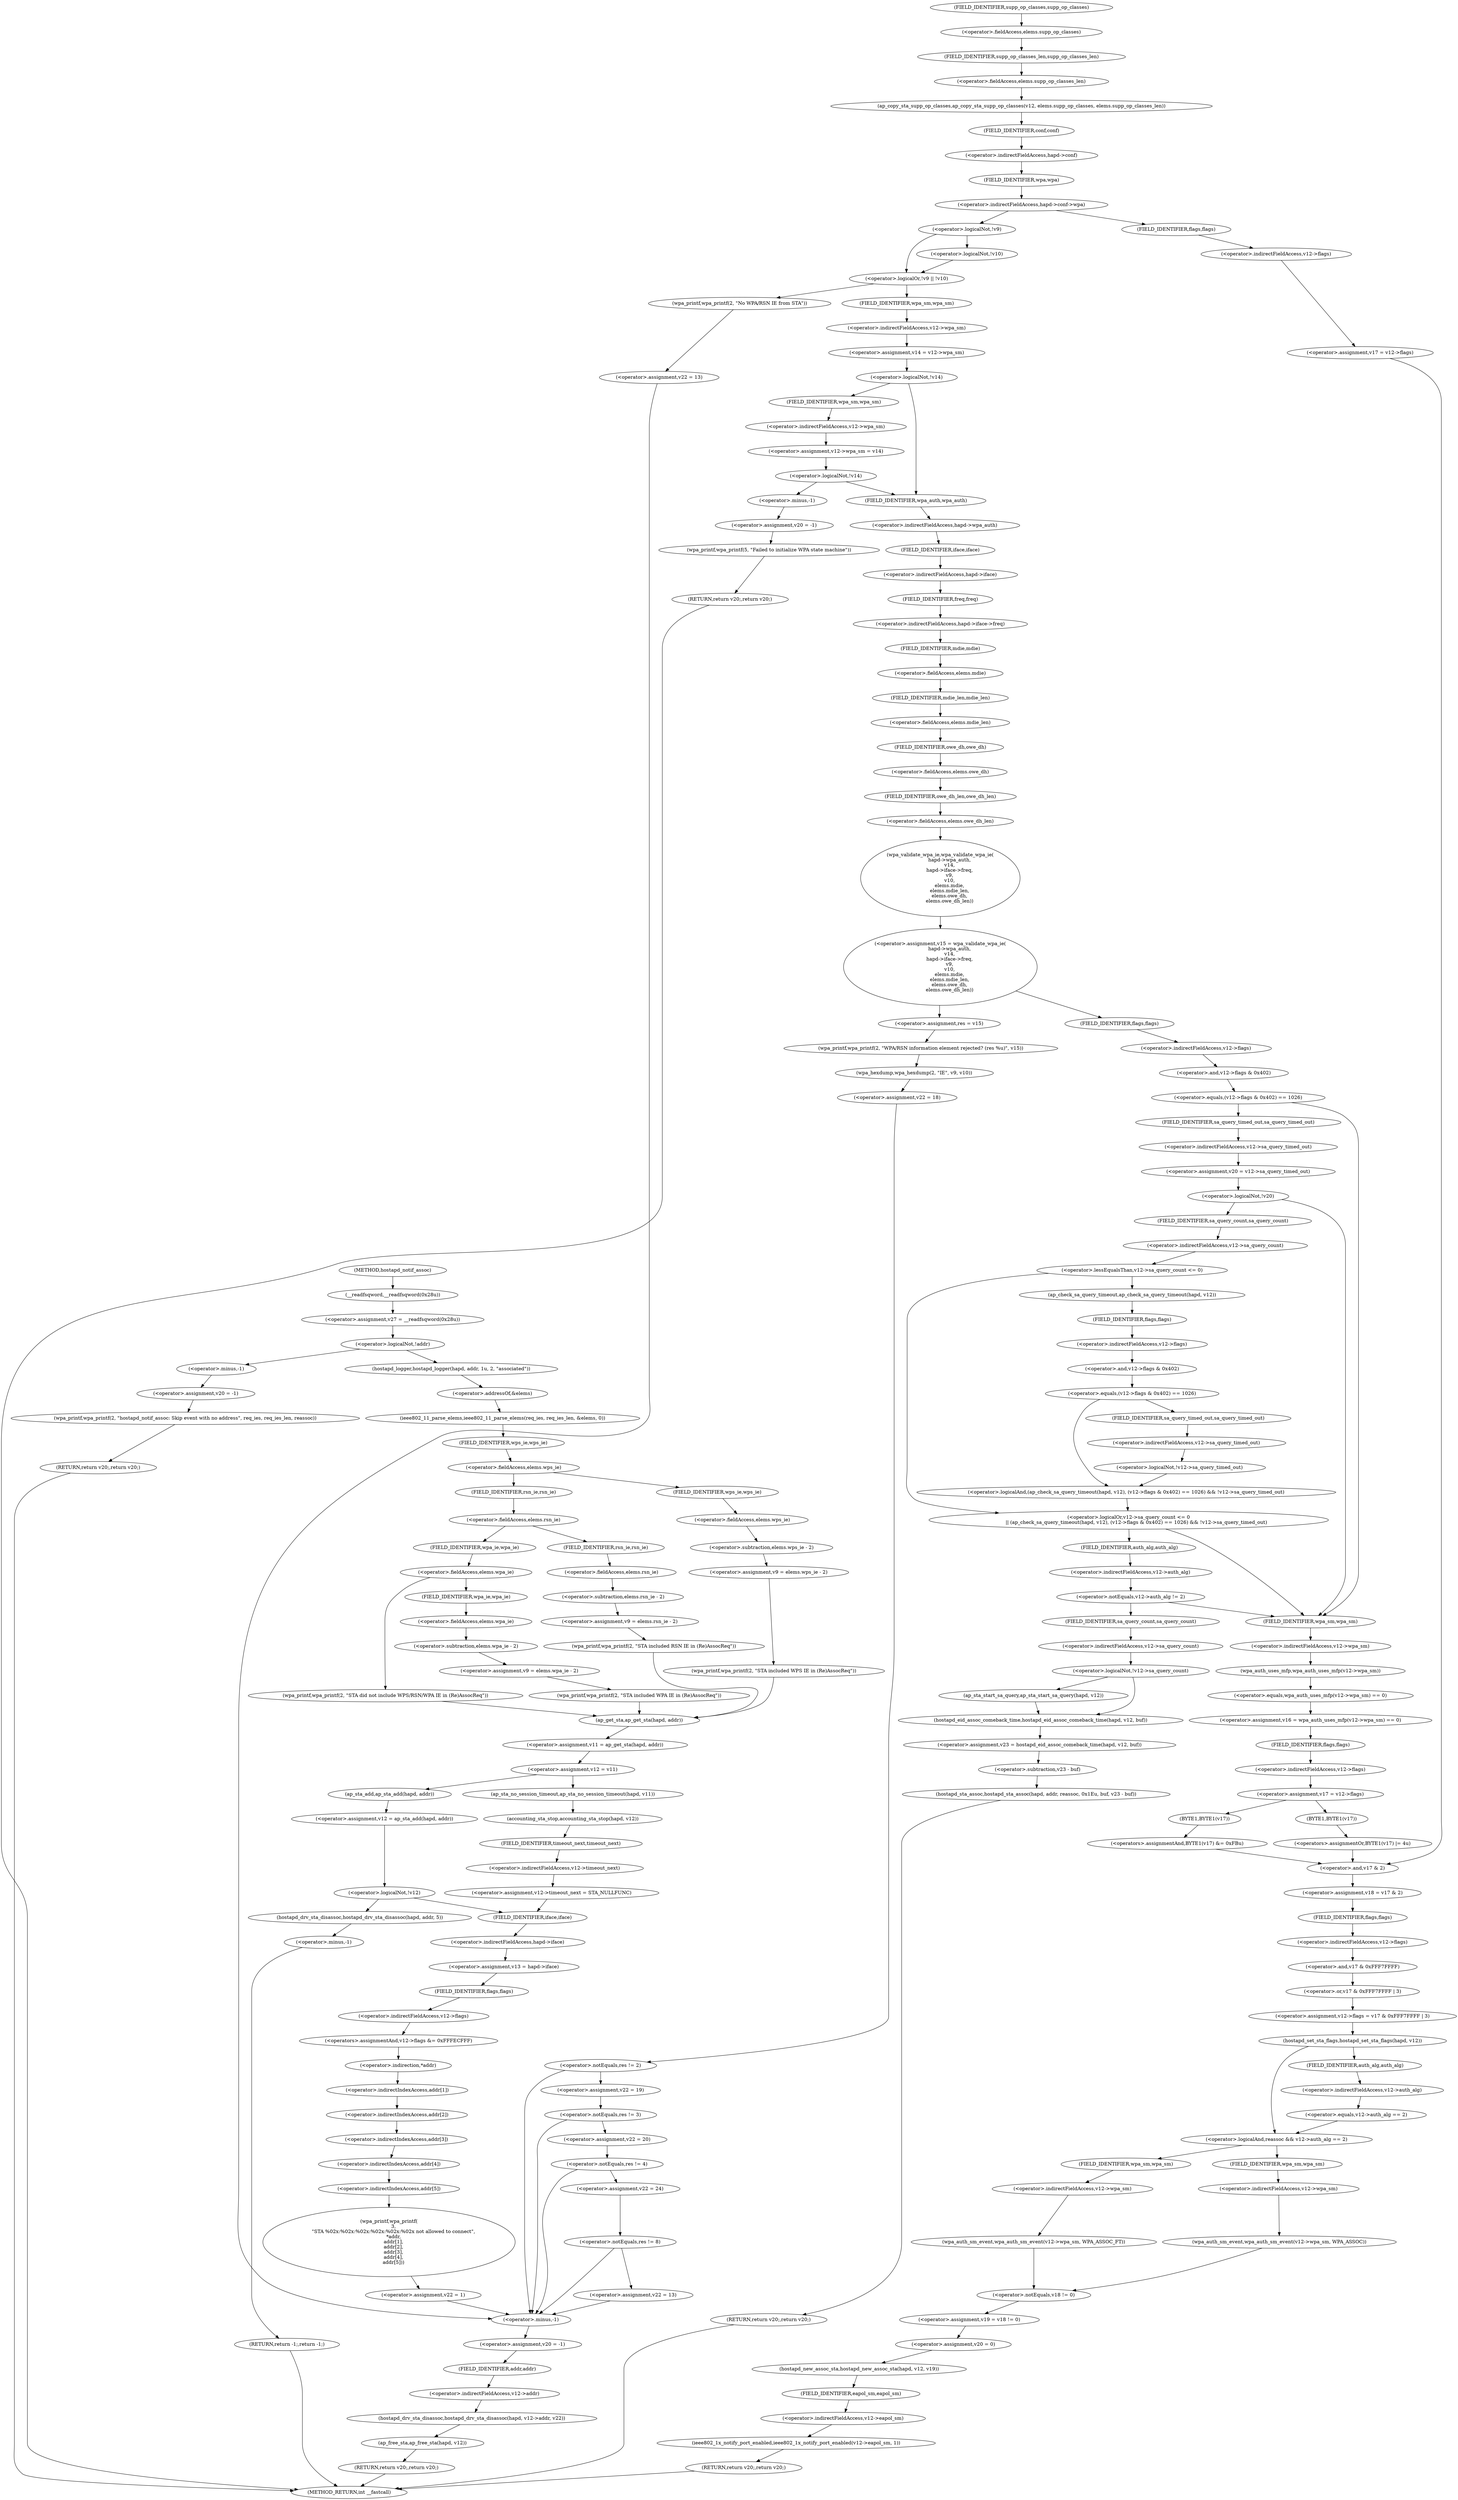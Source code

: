 digraph hostapd_notif_assoc {  
"1000144" [label = "(<operator>.assignment,v27 = __readfsqword(0x28u))" ]
"1000146" [label = "(__readfsqword,__readfsqword(0x28u))" ]
"1000149" [label = "(<operator>.logicalNot,!addr)" ]
"1000152" [label = "(<operator>.assignment,v20 = -1)" ]
"1000154" [label = "(<operator>.minus,-1)" ]
"1000156" [label = "(wpa_printf,wpa_printf(2, \"hostapd_notif_assoc: Skip event with no address\", req_ies, req_ies_len, reassoc))" ]
"1000162" [label = "(RETURN,return v20;,return v20;)" ]
"1000164" [label = "(hostapd_logger,hostapd_logger(hapd, addr, 1u, 2, \"associated\"))" ]
"1000170" [label = "(ieee802_11_parse_elems,ieee802_11_parse_elems(req_ies, req_ies_len, &elems, 0))" ]
"1000173" [label = "(<operator>.addressOf,&elems)" ]
"1000177" [label = "(<operator>.fieldAccess,elems.wps_ie)" ]
"1000179" [label = "(FIELD_IDENTIFIER,wps_ie,wps_ie)" ]
"1000181" [label = "(<operator>.assignment,v9 = elems.wps_ie - 2)" ]
"1000183" [label = "(<operator>.subtraction,elems.wps_ie - 2)" ]
"1000184" [label = "(<operator>.fieldAccess,elems.wps_ie)" ]
"1000186" [label = "(FIELD_IDENTIFIER,wps_ie,wps_ie)" ]
"1000189" [label = "(wpa_printf,wpa_printf(2, \"STA included WPS IE in (Re)AssocReq\"))" ]
"1000194" [label = "(<operator>.fieldAccess,elems.rsn_ie)" ]
"1000196" [label = "(FIELD_IDENTIFIER,rsn_ie,rsn_ie)" ]
"1000198" [label = "(<operator>.assignment,v9 = elems.rsn_ie - 2)" ]
"1000200" [label = "(<operator>.subtraction,elems.rsn_ie - 2)" ]
"1000201" [label = "(<operator>.fieldAccess,elems.rsn_ie)" ]
"1000203" [label = "(FIELD_IDENTIFIER,rsn_ie,rsn_ie)" ]
"1000206" [label = "(wpa_printf,wpa_printf(2, \"STA included RSN IE in (Re)AssocReq\"))" ]
"1000211" [label = "(<operator>.fieldAccess,elems.wpa_ie)" ]
"1000213" [label = "(FIELD_IDENTIFIER,wpa_ie,wpa_ie)" ]
"1000215" [label = "(<operator>.assignment,v9 = elems.wpa_ie - 2)" ]
"1000217" [label = "(<operator>.subtraction,elems.wpa_ie - 2)" ]
"1000218" [label = "(<operator>.fieldAccess,elems.wpa_ie)" ]
"1000220" [label = "(FIELD_IDENTIFIER,wpa_ie,wpa_ie)" ]
"1000223" [label = "(wpa_printf,wpa_printf(2, \"STA included WPA IE in (Re)AssocReq\"))" ]
"1000230" [label = "(wpa_printf,wpa_printf(2, \"STA did not include WPS/RSN/WPA IE in (Re)AssocReq\"))" ]
"1000233" [label = "(<operator>.assignment,v11 = ap_get_sta(hapd, addr))" ]
"1000235" [label = "(ap_get_sta,ap_get_sta(hapd, addr))" ]
"1000238" [label = "(<operator>.assignment,v12 = v11)" ]
"1000244" [label = "(ap_sta_no_session_timeout,ap_sta_no_session_timeout(hapd, v11))" ]
"1000247" [label = "(accounting_sta_stop,accounting_sta_stop(hapd, v12))" ]
"1000250" [label = "(<operator>.assignment,v12->timeout_next = STA_NULLFUNC)" ]
"1000251" [label = "(<operator>.indirectFieldAccess,v12->timeout_next)" ]
"1000253" [label = "(FIELD_IDENTIFIER,timeout_next,timeout_next)" ]
"1000257" [label = "(<operator>.assignment,v12 = ap_sta_add(hapd, addr))" ]
"1000259" [label = "(ap_sta_add,ap_sta_add(hapd, addr))" ]
"1000263" [label = "(<operator>.logicalNot,!v12)" ]
"1000266" [label = "(hostapd_drv_sta_disassoc,hostapd_drv_sta_disassoc(hapd, addr, 5))" ]
"1000270" [label = "(RETURN,return -1;,return -1;)" ]
"1000271" [label = "(<operator>.minus,-1)" ]
"1000273" [label = "(<operator>.assignment,v13 = hapd->iface)" ]
"1000275" [label = "(<operator>.indirectFieldAccess,hapd->iface)" ]
"1000277" [label = "(FIELD_IDENTIFIER,iface,iface)" ]
"1000278" [label = "(<operators>.assignmentAnd,v12->flags &= 0xFFFECFFF)" ]
"1000279" [label = "(<operator>.indirectFieldAccess,v12->flags)" ]
"1000281" [label = "(FIELD_IDENTIFIER,flags,flags)" ]
"1000284" [label = "(wpa_printf,wpa_printf(\n      3,\n      \"STA %02x:%02x:%02x:%02x:%02x:%02x not allowed to connect\",\n      *addr,\n      addr[1],\n      addr[2],\n      addr[3],\n      addr[4],\n      addr[5]))" ]
"1000287" [label = "(<operator>.indirection,*addr)" ]
"1000289" [label = "(<operator>.indirectIndexAccess,addr[1])" ]
"1000292" [label = "(<operator>.indirectIndexAccess,addr[2])" ]
"1000295" [label = "(<operator>.indirectIndexAccess,addr[3])" ]
"1000298" [label = "(<operator>.indirectIndexAccess,addr[4])" ]
"1000301" [label = "(<operator>.indirectIndexAccess,addr[5])" ]
"1000304" [label = "(<operator>.assignment,v22 = 1)" ]
"1000308" [label = "(<operator>.assignment,v20 = -1)" ]
"1000310" [label = "(<operator>.minus,-1)" ]
"1000312" [label = "(hostapd_drv_sta_disassoc,hostapd_drv_sta_disassoc(hapd, v12->addr, v22))" ]
"1000314" [label = "(<operator>.indirectFieldAccess,v12->addr)" ]
"1000316" [label = "(FIELD_IDENTIFIER,addr,addr)" ]
"1000318" [label = "(ap_free_sta,ap_free_sta(hapd, v12))" ]
"1000321" [label = "(RETURN,return v20;,return v20;)" ]
"1000323" [label = "(ap_copy_sta_supp_op_classes,ap_copy_sta_supp_op_classes(v12, elems.supp_op_classes, elems.supp_op_classes_len))" ]
"1000325" [label = "(<operator>.fieldAccess,elems.supp_op_classes)" ]
"1000327" [label = "(FIELD_IDENTIFIER,supp_op_classes,supp_op_classes)" ]
"1000328" [label = "(<operator>.fieldAccess,elems.supp_op_classes_len)" ]
"1000330" [label = "(FIELD_IDENTIFIER,supp_op_classes_len,supp_op_classes_len)" ]
"1000332" [label = "(<operator>.indirectFieldAccess,hapd->conf->wpa)" ]
"1000333" [label = "(<operator>.indirectFieldAccess,hapd->conf)" ]
"1000335" [label = "(FIELD_IDENTIFIER,conf,conf)" ]
"1000336" [label = "(FIELD_IDENTIFIER,wpa,wpa)" ]
"1000339" [label = "(<operator>.logicalOr,!v9 || !v10)" ]
"1000340" [label = "(<operator>.logicalNot,!v9)" ]
"1000342" [label = "(<operator>.logicalNot,!v10)" ]
"1000345" [label = "(wpa_printf,wpa_printf(2, \"No WPA/RSN IE from STA\"))" ]
"1000348" [label = "(<operator>.assignment,v22 = 13)" ]
"1000352" [label = "(<operator>.assignment,v14 = v12->wpa_sm)" ]
"1000354" [label = "(<operator>.indirectFieldAccess,v12->wpa_sm)" ]
"1000356" [label = "(FIELD_IDENTIFIER,wpa_sm,wpa_sm)" ]
"1000358" [label = "(<operator>.logicalNot,!v14)" ]
"1000361" [label = "(<operator>.assignment,v12->wpa_sm = v14)" ]
"1000362" [label = "(<operator>.indirectFieldAccess,v12->wpa_sm)" ]
"1000364" [label = "(FIELD_IDENTIFIER,wpa_sm,wpa_sm)" ]
"1000367" [label = "(<operator>.logicalNot,!v14)" ]
"1000370" [label = "(<operator>.assignment,v20 = -1)" ]
"1000372" [label = "(<operator>.minus,-1)" ]
"1000374" [label = "(wpa_printf,wpa_printf(5, \"Failed to initialize WPA state machine\"))" ]
"1000377" [label = "(RETURN,return v20;,return v20;)" ]
"1000379" [label = "(<operator>.assignment,v15 = wpa_validate_wpa_ie(\n            hapd->wpa_auth,\n            v14,\n            hapd->iface->freq,\n            v9,\n            v10,\n            elems.mdie,\n            elems.mdie_len,\n            elems.owe_dh,\n            elems.owe_dh_len))" ]
"1000381" [label = "(wpa_validate_wpa_ie,wpa_validate_wpa_ie(\n            hapd->wpa_auth,\n            v14,\n            hapd->iface->freq,\n            v9,\n            v10,\n            elems.mdie,\n            elems.mdie_len,\n            elems.owe_dh,\n            elems.owe_dh_len))" ]
"1000382" [label = "(<operator>.indirectFieldAccess,hapd->wpa_auth)" ]
"1000384" [label = "(FIELD_IDENTIFIER,wpa_auth,wpa_auth)" ]
"1000386" [label = "(<operator>.indirectFieldAccess,hapd->iface->freq)" ]
"1000387" [label = "(<operator>.indirectFieldAccess,hapd->iface)" ]
"1000389" [label = "(FIELD_IDENTIFIER,iface,iface)" ]
"1000390" [label = "(FIELD_IDENTIFIER,freq,freq)" ]
"1000393" [label = "(<operator>.fieldAccess,elems.mdie)" ]
"1000395" [label = "(FIELD_IDENTIFIER,mdie,mdie)" ]
"1000396" [label = "(<operator>.fieldAccess,elems.mdie_len)" ]
"1000398" [label = "(FIELD_IDENTIFIER,mdie_len,mdie_len)" ]
"1000399" [label = "(<operator>.fieldAccess,elems.owe_dh)" ]
"1000401" [label = "(FIELD_IDENTIFIER,owe_dh,owe_dh)" ]
"1000402" [label = "(<operator>.fieldAccess,elems.owe_dh_len)" ]
"1000404" [label = "(FIELD_IDENTIFIER,owe_dh_len,owe_dh_len)" ]
"1000408" [label = "(<operator>.assignment,res = v15)" ]
"1000411" [label = "(wpa_printf,wpa_printf(2, \"WPA/RSN information element rejected? (res %u)\", v15))" ]
"1000415" [label = "(wpa_hexdump,wpa_hexdump(2, \"IE\", v9, v10))" ]
"1000420" [label = "(<operator>.assignment,v22 = 18)" ]
"1000424" [label = "(<operator>.notEquals,res != 2)" ]
"1000428" [label = "(<operator>.assignment,v22 = 19)" ]
"1000432" [label = "(<operator>.notEquals,res != 3)" ]
"1000436" [label = "(<operator>.assignment,v22 = 20)" ]
"1000440" [label = "(<operator>.notEquals,res != 4)" ]
"1000444" [label = "(<operator>.assignment,v22 = 24)" ]
"1000448" [label = "(<operator>.notEquals,res != 8)" ]
"1000451" [label = "(<operator>.assignment,v22 = 13)" ]
"1000456" [label = "(<operator>.equals,(v12->flags & 0x402) == 1026)" ]
"1000457" [label = "(<operator>.and,v12->flags & 0x402)" ]
"1000458" [label = "(<operator>.indirectFieldAccess,v12->flags)" ]
"1000460" [label = "(FIELD_IDENTIFIER,flags,flags)" ]
"1000464" [label = "(<operator>.assignment,v20 = v12->sa_query_timed_out)" ]
"1000466" [label = "(<operator>.indirectFieldAccess,v12->sa_query_timed_out)" ]
"1000468" [label = "(FIELD_IDENTIFIER,sa_query_timed_out,sa_query_timed_out)" ]
"1000470" [label = "(<operator>.logicalNot,!v20)" ]
"1000474" [label = "(<operator>.logicalOr,v12->sa_query_count <= 0\n          || (ap_check_sa_query_timeout(hapd, v12), (v12->flags & 0x402) == 1026) && !v12->sa_query_timed_out)" ]
"1000475" [label = "(<operator>.lessEqualsThan,v12->sa_query_count <= 0)" ]
"1000476" [label = "(<operator>.indirectFieldAccess,v12->sa_query_count)" ]
"1000478" [label = "(FIELD_IDENTIFIER,sa_query_count,sa_query_count)" ]
"1000480" [label = "(<operator>.logicalAnd,(ap_check_sa_query_timeout(hapd, v12), (v12->flags & 0x402) == 1026) && !v12->sa_query_timed_out)" ]
"1000482" [label = "(ap_check_sa_query_timeout,ap_check_sa_query_timeout(hapd, v12))" ]
"1000485" [label = "(<operator>.equals,(v12->flags & 0x402) == 1026)" ]
"1000486" [label = "(<operator>.and,v12->flags & 0x402)" ]
"1000487" [label = "(<operator>.indirectFieldAccess,v12->flags)" ]
"1000489" [label = "(FIELD_IDENTIFIER,flags,flags)" ]
"1000492" [label = "(<operator>.logicalNot,!v12->sa_query_timed_out)" ]
"1000493" [label = "(<operator>.indirectFieldAccess,v12->sa_query_timed_out)" ]
"1000495" [label = "(FIELD_IDENTIFIER,sa_query_timed_out,sa_query_timed_out)" ]
"1000498" [label = "(<operator>.notEquals,v12->auth_alg != 2)" ]
"1000499" [label = "(<operator>.indirectFieldAccess,v12->auth_alg)" ]
"1000501" [label = "(FIELD_IDENTIFIER,auth_alg,auth_alg)" ]
"1000505" [label = "(<operator>.logicalNot,!v12->sa_query_count)" ]
"1000506" [label = "(<operator>.indirectFieldAccess,v12->sa_query_count)" ]
"1000508" [label = "(FIELD_IDENTIFIER,sa_query_count,sa_query_count)" ]
"1000509" [label = "(ap_sta_start_sa_query,ap_sta_start_sa_query(hapd, v12))" ]
"1000512" [label = "(<operator>.assignment,v23 = hostapd_eid_assoc_comeback_time(hapd, v12, buf))" ]
"1000514" [label = "(hostapd_eid_assoc_comeback_time,hostapd_eid_assoc_comeback_time(hapd, v12, buf))" ]
"1000518" [label = "(hostapd_sta_assoc,hostapd_sta_assoc(hapd, addr, reassoc, 0x1Eu, buf, v23 - buf))" ]
"1000524" [label = "(<operator>.subtraction,v23 - buf)" ]
"1000527" [label = "(RETURN,return v20;,return v20;)" ]
"1000529" [label = "(<operator>.assignment,v16 = wpa_auth_uses_mfp(v12->wpa_sm) == 0)" ]
"1000531" [label = "(<operator>.equals,wpa_auth_uses_mfp(v12->wpa_sm) == 0)" ]
"1000532" [label = "(wpa_auth_uses_mfp,wpa_auth_uses_mfp(v12->wpa_sm))" ]
"1000533" [label = "(<operator>.indirectFieldAccess,v12->wpa_sm)" ]
"1000535" [label = "(FIELD_IDENTIFIER,wpa_sm,wpa_sm)" ]
"1000537" [label = "(<operator>.assignment,v17 = v12->flags)" ]
"1000539" [label = "(<operator>.indirectFieldAccess,v12->flags)" ]
"1000541" [label = "(FIELD_IDENTIFIER,flags,flags)" ]
"1000544" [label = "(<operators>.assignmentAnd,BYTE1(v17) &= 0xFBu)" ]
"1000545" [label = "(BYTE1,BYTE1(v17))" ]
"1000549" [label = "(<operators>.assignmentOr,BYTE1(v17) |= 4u)" ]
"1000550" [label = "(BYTE1,BYTE1(v17))" ]
"1000555" [label = "(<operator>.assignment,v17 = v12->flags)" ]
"1000557" [label = "(<operator>.indirectFieldAccess,v12->flags)" ]
"1000559" [label = "(FIELD_IDENTIFIER,flags,flags)" ]
"1000560" [label = "(<operator>.assignment,v18 = v17 & 2)" ]
"1000562" [label = "(<operator>.and,v17 & 2)" ]
"1000565" [label = "(<operator>.assignment,v12->flags = v17 & 0xFFF7FFFF | 3)" ]
"1000566" [label = "(<operator>.indirectFieldAccess,v12->flags)" ]
"1000568" [label = "(FIELD_IDENTIFIER,flags,flags)" ]
"1000569" [label = "(<operator>.or,v17 & 0xFFF7FFFF | 3)" ]
"1000570" [label = "(<operator>.and,v17 & 0xFFF7FFFF)" ]
"1000574" [label = "(hostapd_set_sta_flags,hostapd_set_sta_flags(hapd, v12))" ]
"1000578" [label = "(<operator>.logicalAnd,reassoc && v12->auth_alg == 2)" ]
"1000580" [label = "(<operator>.equals,v12->auth_alg == 2)" ]
"1000581" [label = "(<operator>.indirectFieldAccess,v12->auth_alg)" ]
"1000583" [label = "(FIELD_IDENTIFIER,auth_alg,auth_alg)" ]
"1000585" [label = "(wpa_auth_sm_event,wpa_auth_sm_event(v12->wpa_sm, WPA_ASSOC_FT))" ]
"1000586" [label = "(<operator>.indirectFieldAccess,v12->wpa_sm)" ]
"1000588" [label = "(FIELD_IDENTIFIER,wpa_sm,wpa_sm)" ]
"1000591" [label = "(wpa_auth_sm_event,wpa_auth_sm_event(v12->wpa_sm, WPA_ASSOC))" ]
"1000592" [label = "(<operator>.indirectFieldAccess,v12->wpa_sm)" ]
"1000594" [label = "(FIELD_IDENTIFIER,wpa_sm,wpa_sm)" ]
"1000596" [label = "(<operator>.assignment,v19 = v18 != 0)" ]
"1000598" [label = "(<operator>.notEquals,v18 != 0)" ]
"1000601" [label = "(<operator>.assignment,v20 = 0)" ]
"1000604" [label = "(hostapd_new_assoc_sta,hostapd_new_assoc_sta(hapd, v12, v19))" ]
"1000608" [label = "(ieee802_1x_notify_port_enabled,ieee802_1x_notify_port_enabled(v12->eapol_sm, 1))" ]
"1000609" [label = "(<operator>.indirectFieldAccess,v12->eapol_sm)" ]
"1000611" [label = "(FIELD_IDENTIFIER,eapol_sm,eapol_sm)" ]
"1000613" [label = "(RETURN,return v20;,return v20;)" ]
"1000119" [label = "(METHOD,hostapd_notif_assoc)" ]
"1000615" [label = "(METHOD_RETURN,int __fastcall)" ]
  "1000144" -> "1000149" 
  "1000146" -> "1000144" 
  "1000149" -> "1000154" 
  "1000149" -> "1000164" 
  "1000152" -> "1000156" 
  "1000154" -> "1000152" 
  "1000156" -> "1000162" 
  "1000162" -> "1000615" 
  "1000164" -> "1000173" 
  "1000170" -> "1000179" 
  "1000173" -> "1000170" 
  "1000177" -> "1000186" 
  "1000177" -> "1000196" 
  "1000179" -> "1000177" 
  "1000181" -> "1000189" 
  "1000183" -> "1000181" 
  "1000184" -> "1000183" 
  "1000186" -> "1000184" 
  "1000189" -> "1000235" 
  "1000194" -> "1000203" 
  "1000194" -> "1000213" 
  "1000196" -> "1000194" 
  "1000198" -> "1000206" 
  "1000200" -> "1000198" 
  "1000201" -> "1000200" 
  "1000203" -> "1000201" 
  "1000206" -> "1000235" 
  "1000211" -> "1000220" 
  "1000211" -> "1000230" 
  "1000213" -> "1000211" 
  "1000215" -> "1000223" 
  "1000217" -> "1000215" 
  "1000218" -> "1000217" 
  "1000220" -> "1000218" 
  "1000223" -> "1000235" 
  "1000230" -> "1000235" 
  "1000233" -> "1000238" 
  "1000235" -> "1000233" 
  "1000238" -> "1000244" 
  "1000238" -> "1000259" 
  "1000244" -> "1000247" 
  "1000247" -> "1000253" 
  "1000250" -> "1000277" 
  "1000251" -> "1000250" 
  "1000253" -> "1000251" 
  "1000257" -> "1000263" 
  "1000259" -> "1000257" 
  "1000263" -> "1000266" 
  "1000263" -> "1000277" 
  "1000266" -> "1000271" 
  "1000270" -> "1000615" 
  "1000271" -> "1000270" 
  "1000273" -> "1000281" 
  "1000275" -> "1000273" 
  "1000277" -> "1000275" 
  "1000278" -> "1000287" 
  "1000279" -> "1000278" 
  "1000281" -> "1000279" 
  "1000284" -> "1000304" 
  "1000287" -> "1000289" 
  "1000289" -> "1000292" 
  "1000292" -> "1000295" 
  "1000295" -> "1000298" 
  "1000298" -> "1000301" 
  "1000301" -> "1000284" 
  "1000304" -> "1000310" 
  "1000308" -> "1000316" 
  "1000310" -> "1000308" 
  "1000312" -> "1000318" 
  "1000314" -> "1000312" 
  "1000316" -> "1000314" 
  "1000318" -> "1000321" 
  "1000321" -> "1000615" 
  "1000323" -> "1000335" 
  "1000325" -> "1000330" 
  "1000327" -> "1000325" 
  "1000328" -> "1000323" 
  "1000330" -> "1000328" 
  "1000332" -> "1000340" 
  "1000332" -> "1000559" 
  "1000333" -> "1000336" 
  "1000335" -> "1000333" 
  "1000336" -> "1000332" 
  "1000339" -> "1000345" 
  "1000339" -> "1000356" 
  "1000340" -> "1000339" 
  "1000340" -> "1000342" 
  "1000342" -> "1000339" 
  "1000345" -> "1000348" 
  "1000348" -> "1000310" 
  "1000352" -> "1000358" 
  "1000354" -> "1000352" 
  "1000356" -> "1000354" 
  "1000358" -> "1000364" 
  "1000358" -> "1000384" 
  "1000361" -> "1000367" 
  "1000362" -> "1000361" 
  "1000364" -> "1000362" 
  "1000367" -> "1000372" 
  "1000367" -> "1000384" 
  "1000370" -> "1000374" 
  "1000372" -> "1000370" 
  "1000374" -> "1000377" 
  "1000377" -> "1000615" 
  "1000379" -> "1000408" 
  "1000379" -> "1000460" 
  "1000381" -> "1000379" 
  "1000382" -> "1000389" 
  "1000384" -> "1000382" 
  "1000386" -> "1000395" 
  "1000387" -> "1000390" 
  "1000389" -> "1000387" 
  "1000390" -> "1000386" 
  "1000393" -> "1000398" 
  "1000395" -> "1000393" 
  "1000396" -> "1000401" 
  "1000398" -> "1000396" 
  "1000399" -> "1000404" 
  "1000401" -> "1000399" 
  "1000402" -> "1000381" 
  "1000404" -> "1000402" 
  "1000408" -> "1000411" 
  "1000411" -> "1000415" 
  "1000415" -> "1000420" 
  "1000420" -> "1000424" 
  "1000424" -> "1000428" 
  "1000424" -> "1000310" 
  "1000428" -> "1000432" 
  "1000432" -> "1000436" 
  "1000432" -> "1000310" 
  "1000436" -> "1000440" 
  "1000440" -> "1000444" 
  "1000440" -> "1000310" 
  "1000444" -> "1000448" 
  "1000448" -> "1000451" 
  "1000448" -> "1000310" 
  "1000451" -> "1000310" 
  "1000456" -> "1000468" 
  "1000456" -> "1000535" 
  "1000457" -> "1000456" 
  "1000458" -> "1000457" 
  "1000460" -> "1000458" 
  "1000464" -> "1000470" 
  "1000466" -> "1000464" 
  "1000468" -> "1000466" 
  "1000470" -> "1000478" 
  "1000470" -> "1000535" 
  "1000474" -> "1000501" 
  "1000474" -> "1000535" 
  "1000475" -> "1000474" 
  "1000475" -> "1000482" 
  "1000476" -> "1000475" 
  "1000478" -> "1000476" 
  "1000480" -> "1000474" 
  "1000482" -> "1000489" 
  "1000485" -> "1000480" 
  "1000485" -> "1000495" 
  "1000486" -> "1000485" 
  "1000487" -> "1000486" 
  "1000489" -> "1000487" 
  "1000492" -> "1000480" 
  "1000493" -> "1000492" 
  "1000495" -> "1000493" 
  "1000498" -> "1000508" 
  "1000498" -> "1000535" 
  "1000499" -> "1000498" 
  "1000501" -> "1000499" 
  "1000505" -> "1000509" 
  "1000505" -> "1000514" 
  "1000506" -> "1000505" 
  "1000508" -> "1000506" 
  "1000509" -> "1000514" 
  "1000512" -> "1000524" 
  "1000514" -> "1000512" 
  "1000518" -> "1000527" 
  "1000524" -> "1000518" 
  "1000527" -> "1000615" 
  "1000529" -> "1000541" 
  "1000531" -> "1000529" 
  "1000532" -> "1000531" 
  "1000533" -> "1000532" 
  "1000535" -> "1000533" 
  "1000537" -> "1000545" 
  "1000537" -> "1000550" 
  "1000539" -> "1000537" 
  "1000541" -> "1000539" 
  "1000544" -> "1000562" 
  "1000545" -> "1000544" 
  "1000549" -> "1000562" 
  "1000550" -> "1000549" 
  "1000555" -> "1000562" 
  "1000557" -> "1000555" 
  "1000559" -> "1000557" 
  "1000560" -> "1000568" 
  "1000562" -> "1000560" 
  "1000565" -> "1000574" 
  "1000566" -> "1000570" 
  "1000568" -> "1000566" 
  "1000569" -> "1000565" 
  "1000570" -> "1000569" 
  "1000574" -> "1000578" 
  "1000574" -> "1000583" 
  "1000578" -> "1000588" 
  "1000578" -> "1000594" 
  "1000580" -> "1000578" 
  "1000581" -> "1000580" 
  "1000583" -> "1000581" 
  "1000585" -> "1000598" 
  "1000586" -> "1000585" 
  "1000588" -> "1000586" 
  "1000591" -> "1000598" 
  "1000592" -> "1000591" 
  "1000594" -> "1000592" 
  "1000596" -> "1000601" 
  "1000598" -> "1000596" 
  "1000601" -> "1000604" 
  "1000604" -> "1000611" 
  "1000608" -> "1000613" 
  "1000609" -> "1000608" 
  "1000611" -> "1000609" 
  "1000613" -> "1000615" 
  "1000119" -> "1000146" 
}
